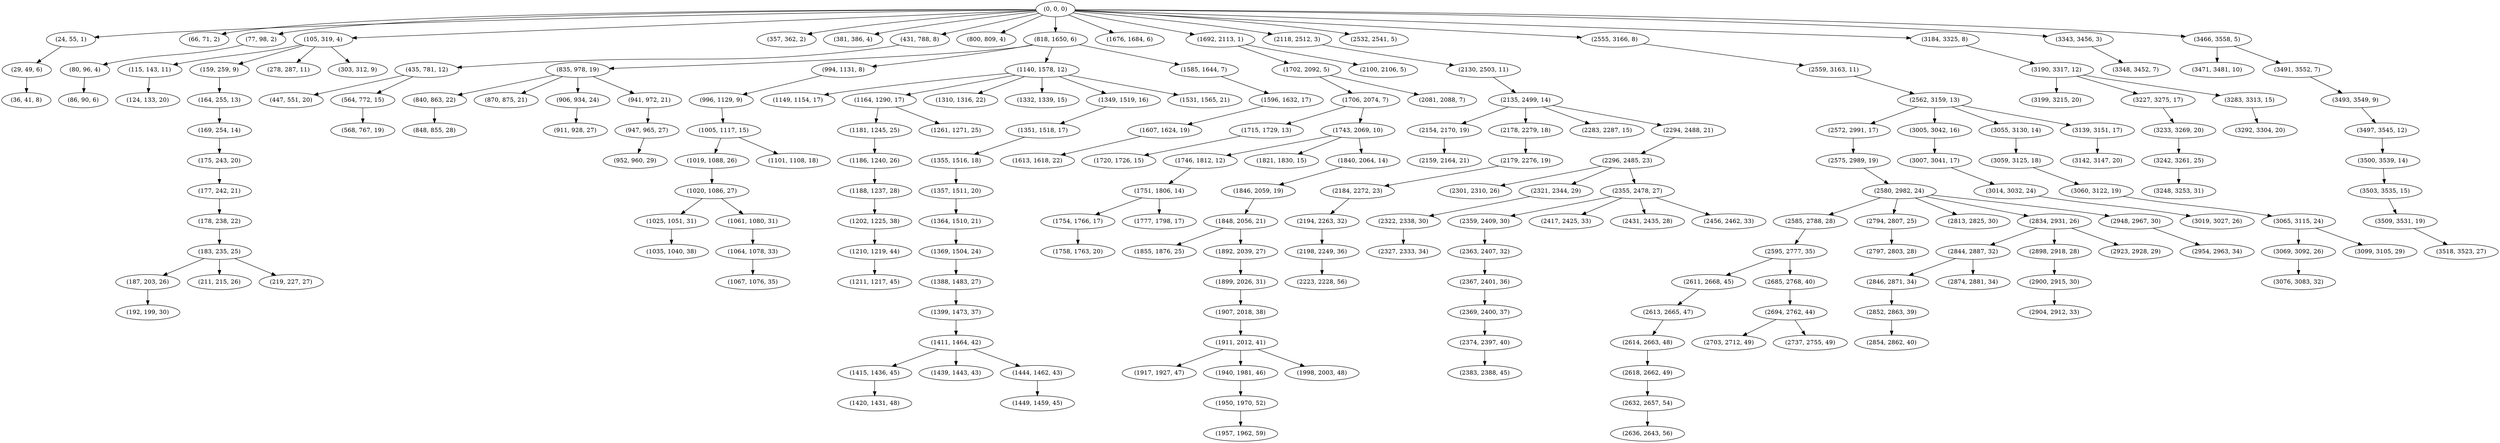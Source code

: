 digraph tree {
    "(0, 0, 0)";
    "(24, 55, 1)";
    "(29, 49, 6)";
    "(36, 41, 8)";
    "(66, 71, 2)";
    "(77, 98, 2)";
    "(80, 96, 4)";
    "(86, 90, 6)";
    "(105, 319, 4)";
    "(115, 143, 11)";
    "(124, 133, 20)";
    "(159, 259, 9)";
    "(164, 255, 13)";
    "(169, 254, 14)";
    "(175, 243, 20)";
    "(177, 242, 21)";
    "(178, 238, 22)";
    "(183, 235, 25)";
    "(187, 203, 26)";
    "(192, 199, 30)";
    "(211, 215, 26)";
    "(219, 227, 27)";
    "(278, 287, 11)";
    "(303, 312, 9)";
    "(357, 362, 2)";
    "(381, 386, 4)";
    "(431, 788, 8)";
    "(435, 781, 12)";
    "(447, 551, 20)";
    "(564, 772, 15)";
    "(568, 767, 19)";
    "(800, 809, 4)";
    "(818, 1650, 6)";
    "(835, 978, 19)";
    "(840, 863, 22)";
    "(848, 855, 28)";
    "(870, 875, 21)";
    "(906, 934, 24)";
    "(911, 928, 27)";
    "(941, 972, 21)";
    "(947, 965, 27)";
    "(952, 960, 29)";
    "(994, 1131, 8)";
    "(996, 1129, 9)";
    "(1005, 1117, 15)";
    "(1019, 1088, 26)";
    "(1020, 1086, 27)";
    "(1025, 1051, 31)";
    "(1035, 1040, 38)";
    "(1061, 1080, 31)";
    "(1064, 1078, 33)";
    "(1067, 1076, 35)";
    "(1101, 1108, 18)";
    "(1140, 1578, 12)";
    "(1149, 1154, 17)";
    "(1164, 1290, 17)";
    "(1181, 1245, 25)";
    "(1186, 1240, 26)";
    "(1188, 1237, 28)";
    "(1202, 1225, 38)";
    "(1210, 1219, 44)";
    "(1211, 1217, 45)";
    "(1261, 1271, 25)";
    "(1310, 1316, 22)";
    "(1332, 1339, 15)";
    "(1349, 1519, 16)";
    "(1351, 1518, 17)";
    "(1355, 1516, 18)";
    "(1357, 1511, 20)";
    "(1364, 1510, 21)";
    "(1369, 1504, 24)";
    "(1388, 1483, 27)";
    "(1399, 1473, 37)";
    "(1411, 1464, 42)";
    "(1415, 1436, 45)";
    "(1420, 1431, 48)";
    "(1439, 1443, 43)";
    "(1444, 1462, 43)";
    "(1449, 1459, 45)";
    "(1531, 1565, 21)";
    "(1585, 1644, 7)";
    "(1596, 1632, 17)";
    "(1607, 1624, 19)";
    "(1613, 1618, 22)";
    "(1676, 1684, 6)";
    "(1692, 2113, 1)";
    "(1702, 2092, 5)";
    "(1706, 2074, 7)";
    "(1715, 1729, 13)";
    "(1720, 1726, 15)";
    "(1743, 2069, 10)";
    "(1746, 1812, 12)";
    "(1751, 1806, 14)";
    "(1754, 1766, 17)";
    "(1758, 1763, 20)";
    "(1777, 1798, 17)";
    "(1821, 1830, 15)";
    "(1840, 2064, 14)";
    "(1846, 2059, 19)";
    "(1848, 2056, 21)";
    "(1855, 1876, 25)";
    "(1892, 2039, 27)";
    "(1899, 2026, 31)";
    "(1907, 2018, 38)";
    "(1911, 2012, 41)";
    "(1917, 1927, 47)";
    "(1940, 1981, 46)";
    "(1950, 1970, 52)";
    "(1957, 1962, 59)";
    "(1998, 2003, 48)";
    "(2081, 2088, 7)";
    "(2100, 2106, 5)";
    "(2118, 2512, 3)";
    "(2130, 2503, 11)";
    "(2135, 2499, 14)";
    "(2154, 2170, 19)";
    "(2159, 2164, 21)";
    "(2178, 2279, 18)";
    "(2179, 2276, 19)";
    "(2184, 2272, 23)";
    "(2194, 2263, 32)";
    "(2198, 2249, 36)";
    "(2223, 2228, 56)";
    "(2283, 2287, 15)";
    "(2294, 2488, 21)";
    "(2296, 2485, 23)";
    "(2301, 2310, 26)";
    "(2321, 2344, 29)";
    "(2322, 2338, 30)";
    "(2327, 2333, 34)";
    "(2355, 2478, 27)";
    "(2359, 2409, 30)";
    "(2363, 2407, 32)";
    "(2367, 2401, 36)";
    "(2369, 2400, 37)";
    "(2374, 2397, 40)";
    "(2383, 2388, 45)";
    "(2417, 2425, 33)";
    "(2431, 2435, 28)";
    "(2456, 2462, 33)";
    "(2532, 2541, 5)";
    "(2555, 3166, 8)";
    "(2559, 3163, 11)";
    "(2562, 3159, 13)";
    "(2572, 2991, 17)";
    "(2575, 2989, 19)";
    "(2580, 2982, 24)";
    "(2585, 2788, 28)";
    "(2595, 2777, 35)";
    "(2611, 2668, 45)";
    "(2613, 2665, 47)";
    "(2614, 2663, 48)";
    "(2618, 2662, 49)";
    "(2632, 2657, 54)";
    "(2636, 2643, 56)";
    "(2685, 2768, 40)";
    "(2694, 2762, 44)";
    "(2703, 2712, 49)";
    "(2737, 2755, 49)";
    "(2794, 2807, 25)";
    "(2797, 2803, 28)";
    "(2813, 2825, 30)";
    "(2834, 2931, 26)";
    "(2844, 2887, 32)";
    "(2846, 2871, 34)";
    "(2852, 2863, 39)";
    "(2854, 2862, 40)";
    "(2874, 2881, 34)";
    "(2898, 2918, 28)";
    "(2900, 2915, 30)";
    "(2904, 2912, 33)";
    "(2923, 2928, 29)";
    "(2948, 2967, 30)";
    "(2954, 2963, 34)";
    "(3005, 3042, 16)";
    "(3007, 3041, 17)";
    "(3014, 3032, 24)";
    "(3019, 3027, 26)";
    "(3055, 3130, 14)";
    "(3059, 3125, 18)";
    "(3060, 3122, 19)";
    "(3065, 3115, 24)";
    "(3069, 3092, 26)";
    "(3076, 3083, 32)";
    "(3099, 3105, 29)";
    "(3139, 3151, 17)";
    "(3142, 3147, 20)";
    "(3184, 3325, 8)";
    "(3190, 3317, 12)";
    "(3199, 3215, 20)";
    "(3227, 3275, 17)";
    "(3233, 3269, 20)";
    "(3242, 3261, 25)";
    "(3248, 3253, 31)";
    "(3283, 3313, 15)";
    "(3292, 3304, 20)";
    "(3343, 3456, 3)";
    "(3348, 3452, 7)";
    "(3466, 3558, 5)";
    "(3471, 3481, 10)";
    "(3491, 3552, 7)";
    "(3493, 3549, 9)";
    "(3497, 3545, 12)";
    "(3500, 3539, 14)";
    "(3503, 3535, 15)";
    "(3509, 3531, 19)";
    "(3518, 3523, 27)";
    "(0, 0, 0)" -> "(24, 55, 1)";
    "(0, 0, 0)" -> "(66, 71, 2)";
    "(0, 0, 0)" -> "(77, 98, 2)";
    "(0, 0, 0)" -> "(105, 319, 4)";
    "(0, 0, 0)" -> "(357, 362, 2)";
    "(0, 0, 0)" -> "(381, 386, 4)";
    "(0, 0, 0)" -> "(431, 788, 8)";
    "(0, 0, 0)" -> "(800, 809, 4)";
    "(0, 0, 0)" -> "(818, 1650, 6)";
    "(0, 0, 0)" -> "(1676, 1684, 6)";
    "(0, 0, 0)" -> "(1692, 2113, 1)";
    "(0, 0, 0)" -> "(2118, 2512, 3)";
    "(0, 0, 0)" -> "(2532, 2541, 5)";
    "(0, 0, 0)" -> "(2555, 3166, 8)";
    "(0, 0, 0)" -> "(3184, 3325, 8)";
    "(0, 0, 0)" -> "(3343, 3456, 3)";
    "(0, 0, 0)" -> "(3466, 3558, 5)";
    "(24, 55, 1)" -> "(29, 49, 6)";
    "(29, 49, 6)" -> "(36, 41, 8)";
    "(77, 98, 2)" -> "(80, 96, 4)";
    "(80, 96, 4)" -> "(86, 90, 6)";
    "(105, 319, 4)" -> "(115, 143, 11)";
    "(105, 319, 4)" -> "(159, 259, 9)";
    "(105, 319, 4)" -> "(278, 287, 11)";
    "(105, 319, 4)" -> "(303, 312, 9)";
    "(115, 143, 11)" -> "(124, 133, 20)";
    "(159, 259, 9)" -> "(164, 255, 13)";
    "(164, 255, 13)" -> "(169, 254, 14)";
    "(169, 254, 14)" -> "(175, 243, 20)";
    "(175, 243, 20)" -> "(177, 242, 21)";
    "(177, 242, 21)" -> "(178, 238, 22)";
    "(178, 238, 22)" -> "(183, 235, 25)";
    "(183, 235, 25)" -> "(187, 203, 26)";
    "(183, 235, 25)" -> "(211, 215, 26)";
    "(183, 235, 25)" -> "(219, 227, 27)";
    "(187, 203, 26)" -> "(192, 199, 30)";
    "(431, 788, 8)" -> "(435, 781, 12)";
    "(435, 781, 12)" -> "(447, 551, 20)";
    "(435, 781, 12)" -> "(564, 772, 15)";
    "(564, 772, 15)" -> "(568, 767, 19)";
    "(818, 1650, 6)" -> "(835, 978, 19)";
    "(818, 1650, 6)" -> "(994, 1131, 8)";
    "(818, 1650, 6)" -> "(1140, 1578, 12)";
    "(818, 1650, 6)" -> "(1585, 1644, 7)";
    "(835, 978, 19)" -> "(840, 863, 22)";
    "(835, 978, 19)" -> "(870, 875, 21)";
    "(835, 978, 19)" -> "(906, 934, 24)";
    "(835, 978, 19)" -> "(941, 972, 21)";
    "(840, 863, 22)" -> "(848, 855, 28)";
    "(906, 934, 24)" -> "(911, 928, 27)";
    "(941, 972, 21)" -> "(947, 965, 27)";
    "(947, 965, 27)" -> "(952, 960, 29)";
    "(994, 1131, 8)" -> "(996, 1129, 9)";
    "(996, 1129, 9)" -> "(1005, 1117, 15)";
    "(1005, 1117, 15)" -> "(1019, 1088, 26)";
    "(1005, 1117, 15)" -> "(1101, 1108, 18)";
    "(1019, 1088, 26)" -> "(1020, 1086, 27)";
    "(1020, 1086, 27)" -> "(1025, 1051, 31)";
    "(1020, 1086, 27)" -> "(1061, 1080, 31)";
    "(1025, 1051, 31)" -> "(1035, 1040, 38)";
    "(1061, 1080, 31)" -> "(1064, 1078, 33)";
    "(1064, 1078, 33)" -> "(1067, 1076, 35)";
    "(1140, 1578, 12)" -> "(1149, 1154, 17)";
    "(1140, 1578, 12)" -> "(1164, 1290, 17)";
    "(1140, 1578, 12)" -> "(1310, 1316, 22)";
    "(1140, 1578, 12)" -> "(1332, 1339, 15)";
    "(1140, 1578, 12)" -> "(1349, 1519, 16)";
    "(1140, 1578, 12)" -> "(1531, 1565, 21)";
    "(1164, 1290, 17)" -> "(1181, 1245, 25)";
    "(1164, 1290, 17)" -> "(1261, 1271, 25)";
    "(1181, 1245, 25)" -> "(1186, 1240, 26)";
    "(1186, 1240, 26)" -> "(1188, 1237, 28)";
    "(1188, 1237, 28)" -> "(1202, 1225, 38)";
    "(1202, 1225, 38)" -> "(1210, 1219, 44)";
    "(1210, 1219, 44)" -> "(1211, 1217, 45)";
    "(1349, 1519, 16)" -> "(1351, 1518, 17)";
    "(1351, 1518, 17)" -> "(1355, 1516, 18)";
    "(1355, 1516, 18)" -> "(1357, 1511, 20)";
    "(1357, 1511, 20)" -> "(1364, 1510, 21)";
    "(1364, 1510, 21)" -> "(1369, 1504, 24)";
    "(1369, 1504, 24)" -> "(1388, 1483, 27)";
    "(1388, 1483, 27)" -> "(1399, 1473, 37)";
    "(1399, 1473, 37)" -> "(1411, 1464, 42)";
    "(1411, 1464, 42)" -> "(1415, 1436, 45)";
    "(1411, 1464, 42)" -> "(1439, 1443, 43)";
    "(1411, 1464, 42)" -> "(1444, 1462, 43)";
    "(1415, 1436, 45)" -> "(1420, 1431, 48)";
    "(1444, 1462, 43)" -> "(1449, 1459, 45)";
    "(1585, 1644, 7)" -> "(1596, 1632, 17)";
    "(1596, 1632, 17)" -> "(1607, 1624, 19)";
    "(1607, 1624, 19)" -> "(1613, 1618, 22)";
    "(1692, 2113, 1)" -> "(1702, 2092, 5)";
    "(1692, 2113, 1)" -> "(2100, 2106, 5)";
    "(1702, 2092, 5)" -> "(1706, 2074, 7)";
    "(1702, 2092, 5)" -> "(2081, 2088, 7)";
    "(1706, 2074, 7)" -> "(1715, 1729, 13)";
    "(1706, 2074, 7)" -> "(1743, 2069, 10)";
    "(1715, 1729, 13)" -> "(1720, 1726, 15)";
    "(1743, 2069, 10)" -> "(1746, 1812, 12)";
    "(1743, 2069, 10)" -> "(1821, 1830, 15)";
    "(1743, 2069, 10)" -> "(1840, 2064, 14)";
    "(1746, 1812, 12)" -> "(1751, 1806, 14)";
    "(1751, 1806, 14)" -> "(1754, 1766, 17)";
    "(1751, 1806, 14)" -> "(1777, 1798, 17)";
    "(1754, 1766, 17)" -> "(1758, 1763, 20)";
    "(1840, 2064, 14)" -> "(1846, 2059, 19)";
    "(1846, 2059, 19)" -> "(1848, 2056, 21)";
    "(1848, 2056, 21)" -> "(1855, 1876, 25)";
    "(1848, 2056, 21)" -> "(1892, 2039, 27)";
    "(1892, 2039, 27)" -> "(1899, 2026, 31)";
    "(1899, 2026, 31)" -> "(1907, 2018, 38)";
    "(1907, 2018, 38)" -> "(1911, 2012, 41)";
    "(1911, 2012, 41)" -> "(1917, 1927, 47)";
    "(1911, 2012, 41)" -> "(1940, 1981, 46)";
    "(1911, 2012, 41)" -> "(1998, 2003, 48)";
    "(1940, 1981, 46)" -> "(1950, 1970, 52)";
    "(1950, 1970, 52)" -> "(1957, 1962, 59)";
    "(2118, 2512, 3)" -> "(2130, 2503, 11)";
    "(2130, 2503, 11)" -> "(2135, 2499, 14)";
    "(2135, 2499, 14)" -> "(2154, 2170, 19)";
    "(2135, 2499, 14)" -> "(2178, 2279, 18)";
    "(2135, 2499, 14)" -> "(2283, 2287, 15)";
    "(2135, 2499, 14)" -> "(2294, 2488, 21)";
    "(2154, 2170, 19)" -> "(2159, 2164, 21)";
    "(2178, 2279, 18)" -> "(2179, 2276, 19)";
    "(2179, 2276, 19)" -> "(2184, 2272, 23)";
    "(2184, 2272, 23)" -> "(2194, 2263, 32)";
    "(2194, 2263, 32)" -> "(2198, 2249, 36)";
    "(2198, 2249, 36)" -> "(2223, 2228, 56)";
    "(2294, 2488, 21)" -> "(2296, 2485, 23)";
    "(2296, 2485, 23)" -> "(2301, 2310, 26)";
    "(2296, 2485, 23)" -> "(2321, 2344, 29)";
    "(2296, 2485, 23)" -> "(2355, 2478, 27)";
    "(2321, 2344, 29)" -> "(2322, 2338, 30)";
    "(2322, 2338, 30)" -> "(2327, 2333, 34)";
    "(2355, 2478, 27)" -> "(2359, 2409, 30)";
    "(2355, 2478, 27)" -> "(2417, 2425, 33)";
    "(2355, 2478, 27)" -> "(2431, 2435, 28)";
    "(2355, 2478, 27)" -> "(2456, 2462, 33)";
    "(2359, 2409, 30)" -> "(2363, 2407, 32)";
    "(2363, 2407, 32)" -> "(2367, 2401, 36)";
    "(2367, 2401, 36)" -> "(2369, 2400, 37)";
    "(2369, 2400, 37)" -> "(2374, 2397, 40)";
    "(2374, 2397, 40)" -> "(2383, 2388, 45)";
    "(2555, 3166, 8)" -> "(2559, 3163, 11)";
    "(2559, 3163, 11)" -> "(2562, 3159, 13)";
    "(2562, 3159, 13)" -> "(2572, 2991, 17)";
    "(2562, 3159, 13)" -> "(3005, 3042, 16)";
    "(2562, 3159, 13)" -> "(3055, 3130, 14)";
    "(2562, 3159, 13)" -> "(3139, 3151, 17)";
    "(2572, 2991, 17)" -> "(2575, 2989, 19)";
    "(2575, 2989, 19)" -> "(2580, 2982, 24)";
    "(2580, 2982, 24)" -> "(2585, 2788, 28)";
    "(2580, 2982, 24)" -> "(2794, 2807, 25)";
    "(2580, 2982, 24)" -> "(2813, 2825, 30)";
    "(2580, 2982, 24)" -> "(2834, 2931, 26)";
    "(2580, 2982, 24)" -> "(2948, 2967, 30)";
    "(2585, 2788, 28)" -> "(2595, 2777, 35)";
    "(2595, 2777, 35)" -> "(2611, 2668, 45)";
    "(2595, 2777, 35)" -> "(2685, 2768, 40)";
    "(2611, 2668, 45)" -> "(2613, 2665, 47)";
    "(2613, 2665, 47)" -> "(2614, 2663, 48)";
    "(2614, 2663, 48)" -> "(2618, 2662, 49)";
    "(2618, 2662, 49)" -> "(2632, 2657, 54)";
    "(2632, 2657, 54)" -> "(2636, 2643, 56)";
    "(2685, 2768, 40)" -> "(2694, 2762, 44)";
    "(2694, 2762, 44)" -> "(2703, 2712, 49)";
    "(2694, 2762, 44)" -> "(2737, 2755, 49)";
    "(2794, 2807, 25)" -> "(2797, 2803, 28)";
    "(2834, 2931, 26)" -> "(2844, 2887, 32)";
    "(2834, 2931, 26)" -> "(2898, 2918, 28)";
    "(2834, 2931, 26)" -> "(2923, 2928, 29)";
    "(2844, 2887, 32)" -> "(2846, 2871, 34)";
    "(2844, 2887, 32)" -> "(2874, 2881, 34)";
    "(2846, 2871, 34)" -> "(2852, 2863, 39)";
    "(2852, 2863, 39)" -> "(2854, 2862, 40)";
    "(2898, 2918, 28)" -> "(2900, 2915, 30)";
    "(2900, 2915, 30)" -> "(2904, 2912, 33)";
    "(2948, 2967, 30)" -> "(2954, 2963, 34)";
    "(3005, 3042, 16)" -> "(3007, 3041, 17)";
    "(3007, 3041, 17)" -> "(3014, 3032, 24)";
    "(3014, 3032, 24)" -> "(3019, 3027, 26)";
    "(3055, 3130, 14)" -> "(3059, 3125, 18)";
    "(3059, 3125, 18)" -> "(3060, 3122, 19)";
    "(3060, 3122, 19)" -> "(3065, 3115, 24)";
    "(3065, 3115, 24)" -> "(3069, 3092, 26)";
    "(3065, 3115, 24)" -> "(3099, 3105, 29)";
    "(3069, 3092, 26)" -> "(3076, 3083, 32)";
    "(3139, 3151, 17)" -> "(3142, 3147, 20)";
    "(3184, 3325, 8)" -> "(3190, 3317, 12)";
    "(3190, 3317, 12)" -> "(3199, 3215, 20)";
    "(3190, 3317, 12)" -> "(3227, 3275, 17)";
    "(3190, 3317, 12)" -> "(3283, 3313, 15)";
    "(3227, 3275, 17)" -> "(3233, 3269, 20)";
    "(3233, 3269, 20)" -> "(3242, 3261, 25)";
    "(3242, 3261, 25)" -> "(3248, 3253, 31)";
    "(3283, 3313, 15)" -> "(3292, 3304, 20)";
    "(3343, 3456, 3)" -> "(3348, 3452, 7)";
    "(3466, 3558, 5)" -> "(3471, 3481, 10)";
    "(3466, 3558, 5)" -> "(3491, 3552, 7)";
    "(3491, 3552, 7)" -> "(3493, 3549, 9)";
    "(3493, 3549, 9)" -> "(3497, 3545, 12)";
    "(3497, 3545, 12)" -> "(3500, 3539, 14)";
    "(3500, 3539, 14)" -> "(3503, 3535, 15)";
    "(3503, 3535, 15)" -> "(3509, 3531, 19)";
    "(3509, 3531, 19)" -> "(3518, 3523, 27)";
}
